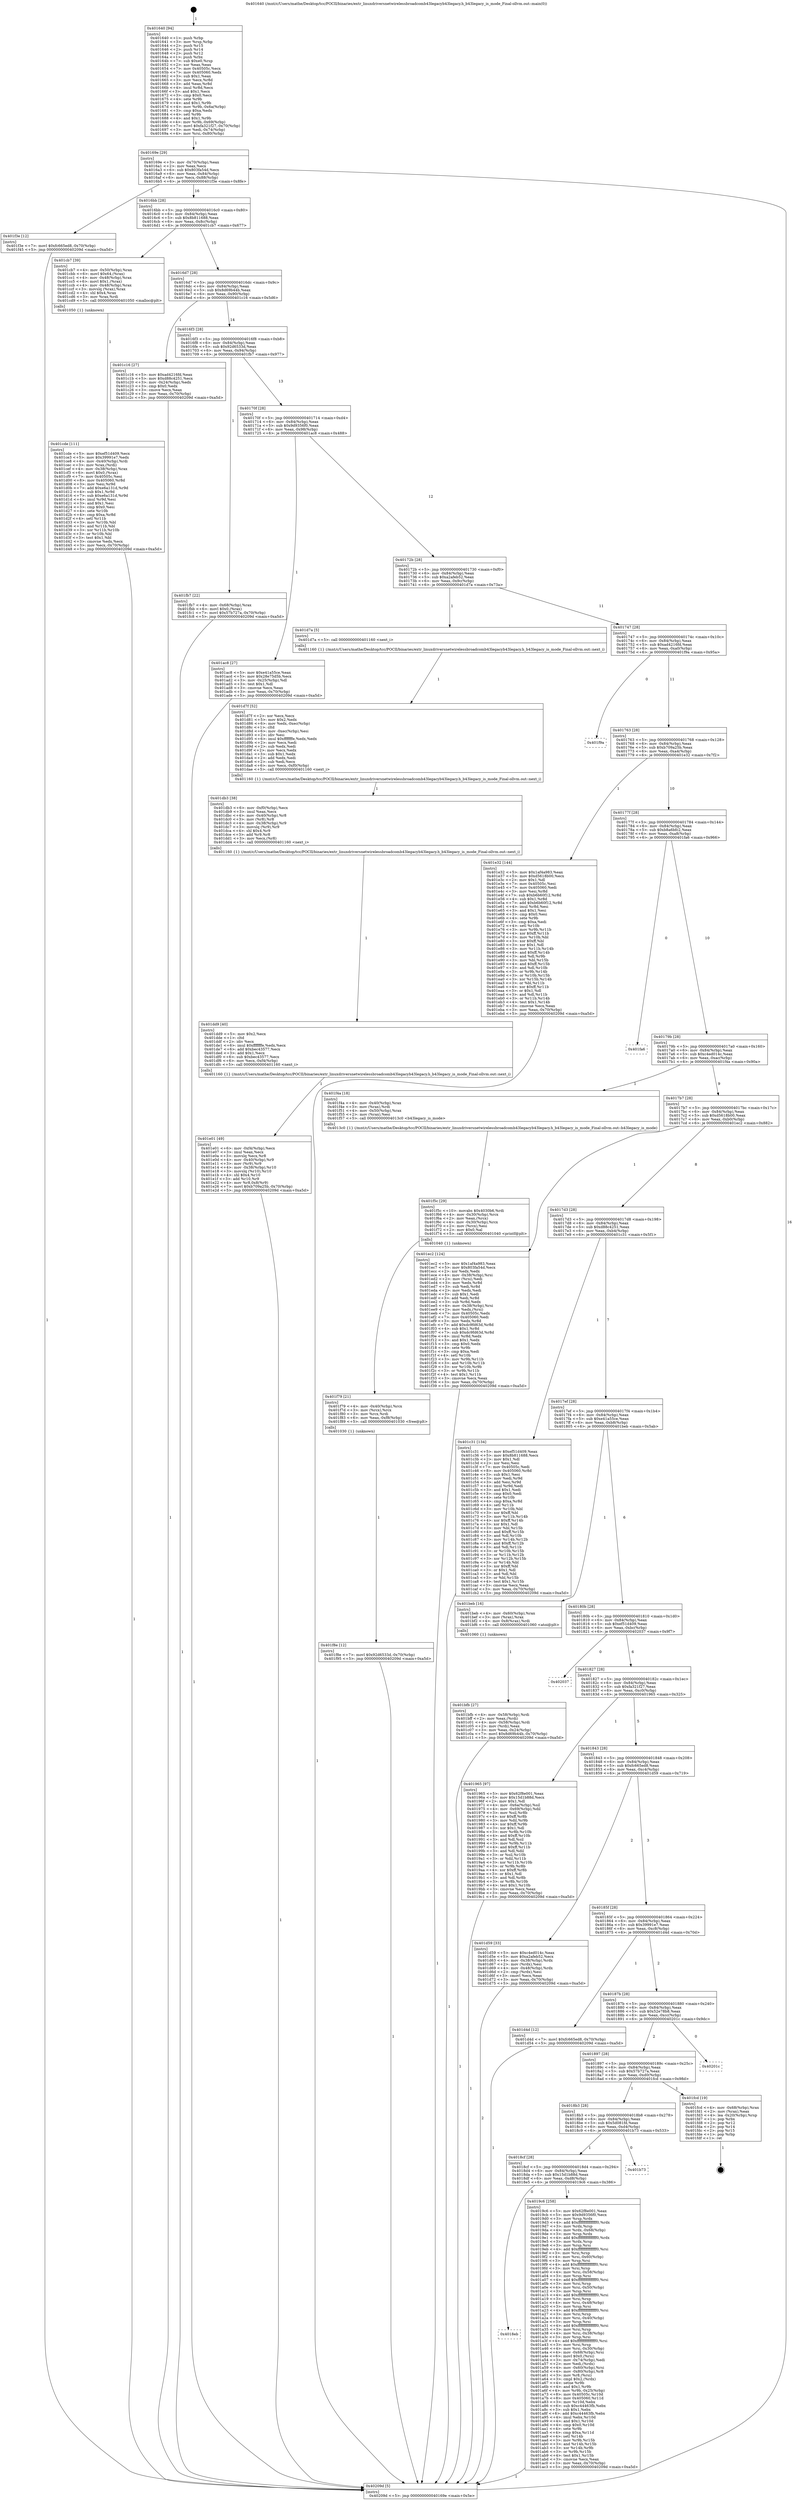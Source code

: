 digraph "0x401640" {
  label = "0x401640 (/mnt/c/Users/mathe/Desktop/tcc/POCII/binaries/extr_linuxdriversnetwirelessbroadcomb43legacyb43legacy.h_b43legacy_is_mode_Final-ollvm.out::main(0))"
  labelloc = "t"
  node[shape=record]

  Entry [label="",width=0.3,height=0.3,shape=circle,fillcolor=black,style=filled]
  "0x40169e" [label="{
     0x40169e [29]\l
     | [instrs]\l
     &nbsp;&nbsp;0x40169e \<+3\>: mov -0x70(%rbp),%eax\l
     &nbsp;&nbsp;0x4016a1 \<+2\>: mov %eax,%ecx\l
     &nbsp;&nbsp;0x4016a3 \<+6\>: sub $0x803fa54d,%ecx\l
     &nbsp;&nbsp;0x4016a9 \<+6\>: mov %eax,-0x84(%rbp)\l
     &nbsp;&nbsp;0x4016af \<+6\>: mov %ecx,-0x88(%rbp)\l
     &nbsp;&nbsp;0x4016b5 \<+6\>: je 0000000000401f3e \<main+0x8fe\>\l
  }"]
  "0x401f3e" [label="{
     0x401f3e [12]\l
     | [instrs]\l
     &nbsp;&nbsp;0x401f3e \<+7\>: movl $0xfc665ed8,-0x70(%rbp)\l
     &nbsp;&nbsp;0x401f45 \<+5\>: jmp 000000000040209d \<main+0xa5d\>\l
  }"]
  "0x4016bb" [label="{
     0x4016bb [28]\l
     | [instrs]\l
     &nbsp;&nbsp;0x4016bb \<+5\>: jmp 00000000004016c0 \<main+0x80\>\l
     &nbsp;&nbsp;0x4016c0 \<+6\>: mov -0x84(%rbp),%eax\l
     &nbsp;&nbsp;0x4016c6 \<+5\>: sub $0x8b811688,%eax\l
     &nbsp;&nbsp;0x4016cb \<+6\>: mov %eax,-0x8c(%rbp)\l
     &nbsp;&nbsp;0x4016d1 \<+6\>: je 0000000000401cb7 \<main+0x677\>\l
  }"]
  Exit [label="",width=0.3,height=0.3,shape=circle,fillcolor=black,style=filled,peripheries=2]
  "0x401cb7" [label="{
     0x401cb7 [39]\l
     | [instrs]\l
     &nbsp;&nbsp;0x401cb7 \<+4\>: mov -0x50(%rbp),%rax\l
     &nbsp;&nbsp;0x401cbb \<+6\>: movl $0x64,(%rax)\l
     &nbsp;&nbsp;0x401cc1 \<+4\>: mov -0x48(%rbp),%rax\l
     &nbsp;&nbsp;0x401cc5 \<+6\>: movl $0x1,(%rax)\l
     &nbsp;&nbsp;0x401ccb \<+4\>: mov -0x48(%rbp),%rax\l
     &nbsp;&nbsp;0x401ccf \<+3\>: movslq (%rax),%rax\l
     &nbsp;&nbsp;0x401cd2 \<+4\>: shl $0x4,%rax\l
     &nbsp;&nbsp;0x401cd6 \<+3\>: mov %rax,%rdi\l
     &nbsp;&nbsp;0x401cd9 \<+5\>: call 0000000000401050 \<malloc@plt\>\l
     | [calls]\l
     &nbsp;&nbsp;0x401050 \{1\} (unknown)\l
  }"]
  "0x4016d7" [label="{
     0x4016d7 [28]\l
     | [instrs]\l
     &nbsp;&nbsp;0x4016d7 \<+5\>: jmp 00000000004016dc \<main+0x9c\>\l
     &nbsp;&nbsp;0x4016dc \<+6\>: mov -0x84(%rbp),%eax\l
     &nbsp;&nbsp;0x4016e2 \<+5\>: sub $0x8d69b44b,%eax\l
     &nbsp;&nbsp;0x4016e7 \<+6\>: mov %eax,-0x90(%rbp)\l
     &nbsp;&nbsp;0x4016ed \<+6\>: je 0000000000401c16 \<main+0x5d6\>\l
  }"]
  "0x401f8e" [label="{
     0x401f8e [12]\l
     | [instrs]\l
     &nbsp;&nbsp;0x401f8e \<+7\>: movl $0x92d6533d,-0x70(%rbp)\l
     &nbsp;&nbsp;0x401f95 \<+5\>: jmp 000000000040209d \<main+0xa5d\>\l
  }"]
  "0x401c16" [label="{
     0x401c16 [27]\l
     | [instrs]\l
     &nbsp;&nbsp;0x401c16 \<+5\>: mov $0xad4216fd,%eax\l
     &nbsp;&nbsp;0x401c1b \<+5\>: mov $0xd88c4251,%ecx\l
     &nbsp;&nbsp;0x401c20 \<+3\>: mov -0x24(%rbp),%edx\l
     &nbsp;&nbsp;0x401c23 \<+3\>: cmp $0x0,%edx\l
     &nbsp;&nbsp;0x401c26 \<+3\>: cmove %ecx,%eax\l
     &nbsp;&nbsp;0x401c29 \<+3\>: mov %eax,-0x70(%rbp)\l
     &nbsp;&nbsp;0x401c2c \<+5\>: jmp 000000000040209d \<main+0xa5d\>\l
  }"]
  "0x4016f3" [label="{
     0x4016f3 [28]\l
     | [instrs]\l
     &nbsp;&nbsp;0x4016f3 \<+5\>: jmp 00000000004016f8 \<main+0xb8\>\l
     &nbsp;&nbsp;0x4016f8 \<+6\>: mov -0x84(%rbp),%eax\l
     &nbsp;&nbsp;0x4016fe \<+5\>: sub $0x92d6533d,%eax\l
     &nbsp;&nbsp;0x401703 \<+6\>: mov %eax,-0x94(%rbp)\l
     &nbsp;&nbsp;0x401709 \<+6\>: je 0000000000401fb7 \<main+0x977\>\l
  }"]
  "0x401f79" [label="{
     0x401f79 [21]\l
     | [instrs]\l
     &nbsp;&nbsp;0x401f79 \<+4\>: mov -0x40(%rbp),%rcx\l
     &nbsp;&nbsp;0x401f7d \<+3\>: mov (%rcx),%rcx\l
     &nbsp;&nbsp;0x401f80 \<+3\>: mov %rcx,%rdi\l
     &nbsp;&nbsp;0x401f83 \<+6\>: mov %eax,-0xf8(%rbp)\l
     &nbsp;&nbsp;0x401f89 \<+5\>: call 0000000000401030 \<free@plt\>\l
     | [calls]\l
     &nbsp;&nbsp;0x401030 \{1\} (unknown)\l
  }"]
  "0x401fb7" [label="{
     0x401fb7 [22]\l
     | [instrs]\l
     &nbsp;&nbsp;0x401fb7 \<+4\>: mov -0x68(%rbp),%rax\l
     &nbsp;&nbsp;0x401fbb \<+6\>: movl $0x0,(%rax)\l
     &nbsp;&nbsp;0x401fc1 \<+7\>: movl $0x57b727a,-0x70(%rbp)\l
     &nbsp;&nbsp;0x401fc8 \<+5\>: jmp 000000000040209d \<main+0xa5d\>\l
  }"]
  "0x40170f" [label="{
     0x40170f [28]\l
     | [instrs]\l
     &nbsp;&nbsp;0x40170f \<+5\>: jmp 0000000000401714 \<main+0xd4\>\l
     &nbsp;&nbsp;0x401714 \<+6\>: mov -0x84(%rbp),%eax\l
     &nbsp;&nbsp;0x40171a \<+5\>: sub $0x9d9356f0,%eax\l
     &nbsp;&nbsp;0x40171f \<+6\>: mov %eax,-0x98(%rbp)\l
     &nbsp;&nbsp;0x401725 \<+6\>: je 0000000000401ac8 \<main+0x488\>\l
  }"]
  "0x401f5c" [label="{
     0x401f5c [29]\l
     | [instrs]\l
     &nbsp;&nbsp;0x401f5c \<+10\>: movabs $0x4030b6,%rdi\l
     &nbsp;&nbsp;0x401f66 \<+4\>: mov -0x30(%rbp),%rcx\l
     &nbsp;&nbsp;0x401f6a \<+2\>: mov %eax,(%rcx)\l
     &nbsp;&nbsp;0x401f6c \<+4\>: mov -0x30(%rbp),%rcx\l
     &nbsp;&nbsp;0x401f70 \<+2\>: mov (%rcx),%esi\l
     &nbsp;&nbsp;0x401f72 \<+2\>: mov $0x0,%al\l
     &nbsp;&nbsp;0x401f74 \<+5\>: call 0000000000401040 \<printf@plt\>\l
     | [calls]\l
     &nbsp;&nbsp;0x401040 \{1\} (unknown)\l
  }"]
  "0x401ac8" [label="{
     0x401ac8 [27]\l
     | [instrs]\l
     &nbsp;&nbsp;0x401ac8 \<+5\>: mov $0xe41a55ce,%eax\l
     &nbsp;&nbsp;0x401acd \<+5\>: mov $0x28e75d5b,%ecx\l
     &nbsp;&nbsp;0x401ad2 \<+3\>: mov -0x25(%rbp),%dl\l
     &nbsp;&nbsp;0x401ad5 \<+3\>: test $0x1,%dl\l
     &nbsp;&nbsp;0x401ad8 \<+3\>: cmovne %ecx,%eax\l
     &nbsp;&nbsp;0x401adb \<+3\>: mov %eax,-0x70(%rbp)\l
     &nbsp;&nbsp;0x401ade \<+5\>: jmp 000000000040209d \<main+0xa5d\>\l
  }"]
  "0x40172b" [label="{
     0x40172b [28]\l
     | [instrs]\l
     &nbsp;&nbsp;0x40172b \<+5\>: jmp 0000000000401730 \<main+0xf0\>\l
     &nbsp;&nbsp;0x401730 \<+6\>: mov -0x84(%rbp),%eax\l
     &nbsp;&nbsp;0x401736 \<+5\>: sub $0xa2afeb52,%eax\l
     &nbsp;&nbsp;0x40173b \<+6\>: mov %eax,-0x9c(%rbp)\l
     &nbsp;&nbsp;0x401741 \<+6\>: je 0000000000401d7a \<main+0x73a\>\l
  }"]
  "0x401e01" [label="{
     0x401e01 [49]\l
     | [instrs]\l
     &nbsp;&nbsp;0x401e01 \<+6\>: mov -0xf4(%rbp),%ecx\l
     &nbsp;&nbsp;0x401e07 \<+3\>: imul %eax,%ecx\l
     &nbsp;&nbsp;0x401e0a \<+3\>: movslq %ecx,%r8\l
     &nbsp;&nbsp;0x401e0d \<+4\>: mov -0x40(%rbp),%r9\l
     &nbsp;&nbsp;0x401e11 \<+3\>: mov (%r9),%r9\l
     &nbsp;&nbsp;0x401e14 \<+4\>: mov -0x38(%rbp),%r10\l
     &nbsp;&nbsp;0x401e18 \<+3\>: movslq (%r10),%r10\l
     &nbsp;&nbsp;0x401e1b \<+4\>: shl $0x4,%r10\l
     &nbsp;&nbsp;0x401e1f \<+3\>: add %r10,%r9\l
     &nbsp;&nbsp;0x401e22 \<+4\>: mov %r8,0x8(%r9)\l
     &nbsp;&nbsp;0x401e26 \<+7\>: movl $0xb709a25b,-0x70(%rbp)\l
     &nbsp;&nbsp;0x401e2d \<+5\>: jmp 000000000040209d \<main+0xa5d\>\l
  }"]
  "0x401d7a" [label="{
     0x401d7a [5]\l
     | [instrs]\l
     &nbsp;&nbsp;0x401d7a \<+5\>: call 0000000000401160 \<next_i\>\l
     | [calls]\l
     &nbsp;&nbsp;0x401160 \{1\} (/mnt/c/Users/mathe/Desktop/tcc/POCII/binaries/extr_linuxdriversnetwirelessbroadcomb43legacyb43legacy.h_b43legacy_is_mode_Final-ollvm.out::next_i)\l
  }"]
  "0x401747" [label="{
     0x401747 [28]\l
     | [instrs]\l
     &nbsp;&nbsp;0x401747 \<+5\>: jmp 000000000040174c \<main+0x10c\>\l
     &nbsp;&nbsp;0x40174c \<+6\>: mov -0x84(%rbp),%eax\l
     &nbsp;&nbsp;0x401752 \<+5\>: sub $0xad4216fd,%eax\l
     &nbsp;&nbsp;0x401757 \<+6\>: mov %eax,-0xa0(%rbp)\l
     &nbsp;&nbsp;0x40175d \<+6\>: je 0000000000401f9a \<main+0x95a\>\l
  }"]
  "0x401dd9" [label="{
     0x401dd9 [40]\l
     | [instrs]\l
     &nbsp;&nbsp;0x401dd9 \<+5\>: mov $0x2,%ecx\l
     &nbsp;&nbsp;0x401dde \<+1\>: cltd\l
     &nbsp;&nbsp;0x401ddf \<+2\>: idiv %ecx\l
     &nbsp;&nbsp;0x401de1 \<+6\>: imul $0xfffffffe,%edx,%ecx\l
     &nbsp;&nbsp;0x401de7 \<+6\>: add $0xbec43577,%ecx\l
     &nbsp;&nbsp;0x401ded \<+3\>: add $0x1,%ecx\l
     &nbsp;&nbsp;0x401df0 \<+6\>: sub $0xbec43577,%ecx\l
     &nbsp;&nbsp;0x401df6 \<+6\>: mov %ecx,-0xf4(%rbp)\l
     &nbsp;&nbsp;0x401dfc \<+5\>: call 0000000000401160 \<next_i\>\l
     | [calls]\l
     &nbsp;&nbsp;0x401160 \{1\} (/mnt/c/Users/mathe/Desktop/tcc/POCII/binaries/extr_linuxdriversnetwirelessbroadcomb43legacyb43legacy.h_b43legacy_is_mode_Final-ollvm.out::next_i)\l
  }"]
  "0x401f9a" [label="{
     0x401f9a\l
  }", style=dashed]
  "0x401763" [label="{
     0x401763 [28]\l
     | [instrs]\l
     &nbsp;&nbsp;0x401763 \<+5\>: jmp 0000000000401768 \<main+0x128\>\l
     &nbsp;&nbsp;0x401768 \<+6\>: mov -0x84(%rbp),%eax\l
     &nbsp;&nbsp;0x40176e \<+5\>: sub $0xb709a25b,%eax\l
     &nbsp;&nbsp;0x401773 \<+6\>: mov %eax,-0xa4(%rbp)\l
     &nbsp;&nbsp;0x401779 \<+6\>: je 0000000000401e32 \<main+0x7f2\>\l
  }"]
  "0x401db3" [label="{
     0x401db3 [38]\l
     | [instrs]\l
     &nbsp;&nbsp;0x401db3 \<+6\>: mov -0xf0(%rbp),%ecx\l
     &nbsp;&nbsp;0x401db9 \<+3\>: imul %eax,%ecx\l
     &nbsp;&nbsp;0x401dbc \<+4\>: mov -0x40(%rbp),%r8\l
     &nbsp;&nbsp;0x401dc0 \<+3\>: mov (%r8),%r8\l
     &nbsp;&nbsp;0x401dc3 \<+4\>: mov -0x38(%rbp),%r9\l
     &nbsp;&nbsp;0x401dc7 \<+3\>: movslq (%r9),%r9\l
     &nbsp;&nbsp;0x401dca \<+4\>: shl $0x4,%r9\l
     &nbsp;&nbsp;0x401dce \<+3\>: add %r9,%r8\l
     &nbsp;&nbsp;0x401dd1 \<+3\>: mov %ecx,(%r8)\l
     &nbsp;&nbsp;0x401dd4 \<+5\>: call 0000000000401160 \<next_i\>\l
     | [calls]\l
     &nbsp;&nbsp;0x401160 \{1\} (/mnt/c/Users/mathe/Desktop/tcc/POCII/binaries/extr_linuxdriversnetwirelessbroadcomb43legacyb43legacy.h_b43legacy_is_mode_Final-ollvm.out::next_i)\l
  }"]
  "0x401e32" [label="{
     0x401e32 [144]\l
     | [instrs]\l
     &nbsp;&nbsp;0x401e32 \<+5\>: mov $0x1af4a983,%eax\l
     &nbsp;&nbsp;0x401e37 \<+5\>: mov $0xd5618b00,%ecx\l
     &nbsp;&nbsp;0x401e3c \<+2\>: mov $0x1,%dl\l
     &nbsp;&nbsp;0x401e3e \<+7\>: mov 0x40505c,%esi\l
     &nbsp;&nbsp;0x401e45 \<+7\>: mov 0x405060,%edi\l
     &nbsp;&nbsp;0x401e4c \<+3\>: mov %esi,%r8d\l
     &nbsp;&nbsp;0x401e4f \<+7\>: sub $0xb6b60f12,%r8d\l
     &nbsp;&nbsp;0x401e56 \<+4\>: sub $0x1,%r8d\l
     &nbsp;&nbsp;0x401e5a \<+7\>: add $0xb6b60f12,%r8d\l
     &nbsp;&nbsp;0x401e61 \<+4\>: imul %r8d,%esi\l
     &nbsp;&nbsp;0x401e65 \<+3\>: and $0x1,%esi\l
     &nbsp;&nbsp;0x401e68 \<+3\>: cmp $0x0,%esi\l
     &nbsp;&nbsp;0x401e6b \<+4\>: sete %r9b\l
     &nbsp;&nbsp;0x401e6f \<+3\>: cmp $0xa,%edi\l
     &nbsp;&nbsp;0x401e72 \<+4\>: setl %r10b\l
     &nbsp;&nbsp;0x401e76 \<+3\>: mov %r9b,%r11b\l
     &nbsp;&nbsp;0x401e79 \<+4\>: xor $0xff,%r11b\l
     &nbsp;&nbsp;0x401e7d \<+3\>: mov %r10b,%bl\l
     &nbsp;&nbsp;0x401e80 \<+3\>: xor $0xff,%bl\l
     &nbsp;&nbsp;0x401e83 \<+3\>: xor $0x1,%dl\l
     &nbsp;&nbsp;0x401e86 \<+3\>: mov %r11b,%r14b\l
     &nbsp;&nbsp;0x401e89 \<+4\>: and $0xff,%r14b\l
     &nbsp;&nbsp;0x401e8d \<+3\>: and %dl,%r9b\l
     &nbsp;&nbsp;0x401e90 \<+3\>: mov %bl,%r15b\l
     &nbsp;&nbsp;0x401e93 \<+4\>: and $0xff,%r15b\l
     &nbsp;&nbsp;0x401e97 \<+3\>: and %dl,%r10b\l
     &nbsp;&nbsp;0x401e9a \<+3\>: or %r9b,%r14b\l
     &nbsp;&nbsp;0x401e9d \<+3\>: or %r10b,%r15b\l
     &nbsp;&nbsp;0x401ea0 \<+3\>: xor %r15b,%r14b\l
     &nbsp;&nbsp;0x401ea3 \<+3\>: or %bl,%r11b\l
     &nbsp;&nbsp;0x401ea6 \<+4\>: xor $0xff,%r11b\l
     &nbsp;&nbsp;0x401eaa \<+3\>: or $0x1,%dl\l
     &nbsp;&nbsp;0x401ead \<+3\>: and %dl,%r11b\l
     &nbsp;&nbsp;0x401eb0 \<+3\>: or %r11b,%r14b\l
     &nbsp;&nbsp;0x401eb3 \<+4\>: test $0x1,%r14b\l
     &nbsp;&nbsp;0x401eb7 \<+3\>: cmovne %ecx,%eax\l
     &nbsp;&nbsp;0x401eba \<+3\>: mov %eax,-0x70(%rbp)\l
     &nbsp;&nbsp;0x401ebd \<+5\>: jmp 000000000040209d \<main+0xa5d\>\l
  }"]
  "0x40177f" [label="{
     0x40177f [28]\l
     | [instrs]\l
     &nbsp;&nbsp;0x40177f \<+5\>: jmp 0000000000401784 \<main+0x144\>\l
     &nbsp;&nbsp;0x401784 \<+6\>: mov -0x84(%rbp),%eax\l
     &nbsp;&nbsp;0x40178a \<+5\>: sub $0xb8a6bfc2,%eax\l
     &nbsp;&nbsp;0x40178f \<+6\>: mov %eax,-0xa8(%rbp)\l
     &nbsp;&nbsp;0x401795 \<+6\>: je 0000000000401fa6 \<main+0x966\>\l
  }"]
  "0x401d7f" [label="{
     0x401d7f [52]\l
     | [instrs]\l
     &nbsp;&nbsp;0x401d7f \<+2\>: xor %ecx,%ecx\l
     &nbsp;&nbsp;0x401d81 \<+5\>: mov $0x2,%edx\l
     &nbsp;&nbsp;0x401d86 \<+6\>: mov %edx,-0xec(%rbp)\l
     &nbsp;&nbsp;0x401d8c \<+1\>: cltd\l
     &nbsp;&nbsp;0x401d8d \<+6\>: mov -0xec(%rbp),%esi\l
     &nbsp;&nbsp;0x401d93 \<+2\>: idiv %esi\l
     &nbsp;&nbsp;0x401d95 \<+6\>: imul $0xfffffffe,%edx,%edx\l
     &nbsp;&nbsp;0x401d9b \<+2\>: mov %ecx,%edi\l
     &nbsp;&nbsp;0x401d9d \<+2\>: sub %edx,%edi\l
     &nbsp;&nbsp;0x401d9f \<+2\>: mov %ecx,%edx\l
     &nbsp;&nbsp;0x401da1 \<+3\>: sub $0x1,%edx\l
     &nbsp;&nbsp;0x401da4 \<+2\>: add %edx,%edi\l
     &nbsp;&nbsp;0x401da6 \<+2\>: sub %edi,%ecx\l
     &nbsp;&nbsp;0x401da8 \<+6\>: mov %ecx,-0xf0(%rbp)\l
     &nbsp;&nbsp;0x401dae \<+5\>: call 0000000000401160 \<next_i\>\l
     | [calls]\l
     &nbsp;&nbsp;0x401160 \{1\} (/mnt/c/Users/mathe/Desktop/tcc/POCII/binaries/extr_linuxdriversnetwirelessbroadcomb43legacyb43legacy.h_b43legacy_is_mode_Final-ollvm.out::next_i)\l
  }"]
  "0x401fa6" [label="{
     0x401fa6\l
  }", style=dashed]
  "0x40179b" [label="{
     0x40179b [28]\l
     | [instrs]\l
     &nbsp;&nbsp;0x40179b \<+5\>: jmp 00000000004017a0 \<main+0x160\>\l
     &nbsp;&nbsp;0x4017a0 \<+6\>: mov -0x84(%rbp),%eax\l
     &nbsp;&nbsp;0x4017a6 \<+5\>: sub $0xc4ed014c,%eax\l
     &nbsp;&nbsp;0x4017ab \<+6\>: mov %eax,-0xac(%rbp)\l
     &nbsp;&nbsp;0x4017b1 \<+6\>: je 0000000000401f4a \<main+0x90a\>\l
  }"]
  "0x401cde" [label="{
     0x401cde [111]\l
     | [instrs]\l
     &nbsp;&nbsp;0x401cde \<+5\>: mov $0xef51d409,%ecx\l
     &nbsp;&nbsp;0x401ce3 \<+5\>: mov $0x39991e7,%edx\l
     &nbsp;&nbsp;0x401ce8 \<+4\>: mov -0x40(%rbp),%rdi\l
     &nbsp;&nbsp;0x401cec \<+3\>: mov %rax,(%rdi)\l
     &nbsp;&nbsp;0x401cef \<+4\>: mov -0x38(%rbp),%rax\l
     &nbsp;&nbsp;0x401cf3 \<+6\>: movl $0x0,(%rax)\l
     &nbsp;&nbsp;0x401cf9 \<+7\>: mov 0x40505c,%esi\l
     &nbsp;&nbsp;0x401d00 \<+8\>: mov 0x405060,%r8d\l
     &nbsp;&nbsp;0x401d08 \<+3\>: mov %esi,%r9d\l
     &nbsp;&nbsp;0x401d0b \<+7\>: add $0xe6a131d,%r9d\l
     &nbsp;&nbsp;0x401d12 \<+4\>: sub $0x1,%r9d\l
     &nbsp;&nbsp;0x401d16 \<+7\>: sub $0xe6a131d,%r9d\l
     &nbsp;&nbsp;0x401d1d \<+4\>: imul %r9d,%esi\l
     &nbsp;&nbsp;0x401d21 \<+3\>: and $0x1,%esi\l
     &nbsp;&nbsp;0x401d24 \<+3\>: cmp $0x0,%esi\l
     &nbsp;&nbsp;0x401d27 \<+4\>: sete %r10b\l
     &nbsp;&nbsp;0x401d2b \<+4\>: cmp $0xa,%r8d\l
     &nbsp;&nbsp;0x401d2f \<+4\>: setl %r11b\l
     &nbsp;&nbsp;0x401d33 \<+3\>: mov %r10b,%bl\l
     &nbsp;&nbsp;0x401d36 \<+3\>: and %r11b,%bl\l
     &nbsp;&nbsp;0x401d39 \<+3\>: xor %r11b,%r10b\l
     &nbsp;&nbsp;0x401d3c \<+3\>: or %r10b,%bl\l
     &nbsp;&nbsp;0x401d3f \<+3\>: test $0x1,%bl\l
     &nbsp;&nbsp;0x401d42 \<+3\>: cmovne %edx,%ecx\l
     &nbsp;&nbsp;0x401d45 \<+3\>: mov %ecx,-0x70(%rbp)\l
     &nbsp;&nbsp;0x401d48 \<+5\>: jmp 000000000040209d \<main+0xa5d\>\l
  }"]
  "0x401f4a" [label="{
     0x401f4a [18]\l
     | [instrs]\l
     &nbsp;&nbsp;0x401f4a \<+4\>: mov -0x40(%rbp),%rax\l
     &nbsp;&nbsp;0x401f4e \<+3\>: mov (%rax),%rdi\l
     &nbsp;&nbsp;0x401f51 \<+4\>: mov -0x50(%rbp),%rax\l
     &nbsp;&nbsp;0x401f55 \<+2\>: mov (%rax),%esi\l
     &nbsp;&nbsp;0x401f57 \<+5\>: call 00000000004013c0 \<b43legacy_is_mode\>\l
     | [calls]\l
     &nbsp;&nbsp;0x4013c0 \{1\} (/mnt/c/Users/mathe/Desktop/tcc/POCII/binaries/extr_linuxdriversnetwirelessbroadcomb43legacyb43legacy.h_b43legacy_is_mode_Final-ollvm.out::b43legacy_is_mode)\l
  }"]
  "0x4017b7" [label="{
     0x4017b7 [28]\l
     | [instrs]\l
     &nbsp;&nbsp;0x4017b7 \<+5\>: jmp 00000000004017bc \<main+0x17c\>\l
     &nbsp;&nbsp;0x4017bc \<+6\>: mov -0x84(%rbp),%eax\l
     &nbsp;&nbsp;0x4017c2 \<+5\>: sub $0xd5618b00,%eax\l
     &nbsp;&nbsp;0x4017c7 \<+6\>: mov %eax,-0xb0(%rbp)\l
     &nbsp;&nbsp;0x4017cd \<+6\>: je 0000000000401ec2 \<main+0x882\>\l
  }"]
  "0x401bfb" [label="{
     0x401bfb [27]\l
     | [instrs]\l
     &nbsp;&nbsp;0x401bfb \<+4\>: mov -0x58(%rbp),%rdi\l
     &nbsp;&nbsp;0x401bff \<+2\>: mov %eax,(%rdi)\l
     &nbsp;&nbsp;0x401c01 \<+4\>: mov -0x58(%rbp),%rdi\l
     &nbsp;&nbsp;0x401c05 \<+2\>: mov (%rdi),%eax\l
     &nbsp;&nbsp;0x401c07 \<+3\>: mov %eax,-0x24(%rbp)\l
     &nbsp;&nbsp;0x401c0a \<+7\>: movl $0x8d69b44b,-0x70(%rbp)\l
     &nbsp;&nbsp;0x401c11 \<+5\>: jmp 000000000040209d \<main+0xa5d\>\l
  }"]
  "0x401ec2" [label="{
     0x401ec2 [124]\l
     | [instrs]\l
     &nbsp;&nbsp;0x401ec2 \<+5\>: mov $0x1af4a983,%eax\l
     &nbsp;&nbsp;0x401ec7 \<+5\>: mov $0x803fa54d,%ecx\l
     &nbsp;&nbsp;0x401ecc \<+2\>: xor %edx,%edx\l
     &nbsp;&nbsp;0x401ece \<+4\>: mov -0x38(%rbp),%rsi\l
     &nbsp;&nbsp;0x401ed2 \<+2\>: mov (%rsi),%edi\l
     &nbsp;&nbsp;0x401ed4 \<+3\>: mov %edx,%r8d\l
     &nbsp;&nbsp;0x401ed7 \<+3\>: sub %edi,%r8d\l
     &nbsp;&nbsp;0x401eda \<+2\>: mov %edx,%edi\l
     &nbsp;&nbsp;0x401edc \<+3\>: sub $0x1,%edi\l
     &nbsp;&nbsp;0x401edf \<+3\>: add %edi,%r8d\l
     &nbsp;&nbsp;0x401ee2 \<+3\>: sub %r8d,%edx\l
     &nbsp;&nbsp;0x401ee5 \<+4\>: mov -0x38(%rbp),%rsi\l
     &nbsp;&nbsp;0x401ee9 \<+2\>: mov %edx,(%rsi)\l
     &nbsp;&nbsp;0x401eeb \<+7\>: mov 0x40505c,%edx\l
     &nbsp;&nbsp;0x401ef2 \<+7\>: mov 0x405060,%edi\l
     &nbsp;&nbsp;0x401ef9 \<+3\>: mov %edx,%r8d\l
     &nbsp;&nbsp;0x401efc \<+7\>: add $0xdc9fd63d,%r8d\l
     &nbsp;&nbsp;0x401f03 \<+4\>: sub $0x1,%r8d\l
     &nbsp;&nbsp;0x401f07 \<+7\>: sub $0xdc9fd63d,%r8d\l
     &nbsp;&nbsp;0x401f0e \<+4\>: imul %r8d,%edx\l
     &nbsp;&nbsp;0x401f12 \<+3\>: and $0x1,%edx\l
     &nbsp;&nbsp;0x401f15 \<+3\>: cmp $0x0,%edx\l
     &nbsp;&nbsp;0x401f18 \<+4\>: sete %r9b\l
     &nbsp;&nbsp;0x401f1c \<+3\>: cmp $0xa,%edi\l
     &nbsp;&nbsp;0x401f1f \<+4\>: setl %r10b\l
     &nbsp;&nbsp;0x401f23 \<+3\>: mov %r9b,%r11b\l
     &nbsp;&nbsp;0x401f26 \<+3\>: and %r10b,%r11b\l
     &nbsp;&nbsp;0x401f29 \<+3\>: xor %r10b,%r9b\l
     &nbsp;&nbsp;0x401f2c \<+3\>: or %r9b,%r11b\l
     &nbsp;&nbsp;0x401f2f \<+4\>: test $0x1,%r11b\l
     &nbsp;&nbsp;0x401f33 \<+3\>: cmovne %ecx,%eax\l
     &nbsp;&nbsp;0x401f36 \<+3\>: mov %eax,-0x70(%rbp)\l
     &nbsp;&nbsp;0x401f39 \<+5\>: jmp 000000000040209d \<main+0xa5d\>\l
  }"]
  "0x4017d3" [label="{
     0x4017d3 [28]\l
     | [instrs]\l
     &nbsp;&nbsp;0x4017d3 \<+5\>: jmp 00000000004017d8 \<main+0x198\>\l
     &nbsp;&nbsp;0x4017d8 \<+6\>: mov -0x84(%rbp),%eax\l
     &nbsp;&nbsp;0x4017de \<+5\>: sub $0xd88c4251,%eax\l
     &nbsp;&nbsp;0x4017e3 \<+6\>: mov %eax,-0xb4(%rbp)\l
     &nbsp;&nbsp;0x4017e9 \<+6\>: je 0000000000401c31 \<main+0x5f1\>\l
  }"]
  "0x4018eb" [label="{
     0x4018eb\l
  }", style=dashed]
  "0x401c31" [label="{
     0x401c31 [134]\l
     | [instrs]\l
     &nbsp;&nbsp;0x401c31 \<+5\>: mov $0xef51d409,%eax\l
     &nbsp;&nbsp;0x401c36 \<+5\>: mov $0x8b811688,%ecx\l
     &nbsp;&nbsp;0x401c3b \<+2\>: mov $0x1,%dl\l
     &nbsp;&nbsp;0x401c3d \<+2\>: xor %esi,%esi\l
     &nbsp;&nbsp;0x401c3f \<+7\>: mov 0x40505c,%edi\l
     &nbsp;&nbsp;0x401c46 \<+8\>: mov 0x405060,%r8d\l
     &nbsp;&nbsp;0x401c4e \<+3\>: sub $0x1,%esi\l
     &nbsp;&nbsp;0x401c51 \<+3\>: mov %edi,%r9d\l
     &nbsp;&nbsp;0x401c54 \<+3\>: add %esi,%r9d\l
     &nbsp;&nbsp;0x401c57 \<+4\>: imul %r9d,%edi\l
     &nbsp;&nbsp;0x401c5b \<+3\>: and $0x1,%edi\l
     &nbsp;&nbsp;0x401c5e \<+3\>: cmp $0x0,%edi\l
     &nbsp;&nbsp;0x401c61 \<+4\>: sete %r10b\l
     &nbsp;&nbsp;0x401c65 \<+4\>: cmp $0xa,%r8d\l
     &nbsp;&nbsp;0x401c69 \<+4\>: setl %r11b\l
     &nbsp;&nbsp;0x401c6d \<+3\>: mov %r10b,%bl\l
     &nbsp;&nbsp;0x401c70 \<+3\>: xor $0xff,%bl\l
     &nbsp;&nbsp;0x401c73 \<+3\>: mov %r11b,%r14b\l
     &nbsp;&nbsp;0x401c76 \<+4\>: xor $0xff,%r14b\l
     &nbsp;&nbsp;0x401c7a \<+3\>: xor $0x1,%dl\l
     &nbsp;&nbsp;0x401c7d \<+3\>: mov %bl,%r15b\l
     &nbsp;&nbsp;0x401c80 \<+4\>: and $0xff,%r15b\l
     &nbsp;&nbsp;0x401c84 \<+3\>: and %dl,%r10b\l
     &nbsp;&nbsp;0x401c87 \<+3\>: mov %r14b,%r12b\l
     &nbsp;&nbsp;0x401c8a \<+4\>: and $0xff,%r12b\l
     &nbsp;&nbsp;0x401c8e \<+3\>: and %dl,%r11b\l
     &nbsp;&nbsp;0x401c91 \<+3\>: or %r10b,%r15b\l
     &nbsp;&nbsp;0x401c94 \<+3\>: or %r11b,%r12b\l
     &nbsp;&nbsp;0x401c97 \<+3\>: xor %r12b,%r15b\l
     &nbsp;&nbsp;0x401c9a \<+3\>: or %r14b,%bl\l
     &nbsp;&nbsp;0x401c9d \<+3\>: xor $0xff,%bl\l
     &nbsp;&nbsp;0x401ca0 \<+3\>: or $0x1,%dl\l
     &nbsp;&nbsp;0x401ca3 \<+2\>: and %dl,%bl\l
     &nbsp;&nbsp;0x401ca5 \<+3\>: or %bl,%r15b\l
     &nbsp;&nbsp;0x401ca8 \<+4\>: test $0x1,%r15b\l
     &nbsp;&nbsp;0x401cac \<+3\>: cmovne %ecx,%eax\l
     &nbsp;&nbsp;0x401caf \<+3\>: mov %eax,-0x70(%rbp)\l
     &nbsp;&nbsp;0x401cb2 \<+5\>: jmp 000000000040209d \<main+0xa5d\>\l
  }"]
  "0x4017ef" [label="{
     0x4017ef [28]\l
     | [instrs]\l
     &nbsp;&nbsp;0x4017ef \<+5\>: jmp 00000000004017f4 \<main+0x1b4\>\l
     &nbsp;&nbsp;0x4017f4 \<+6\>: mov -0x84(%rbp),%eax\l
     &nbsp;&nbsp;0x4017fa \<+5\>: sub $0xe41a55ce,%eax\l
     &nbsp;&nbsp;0x4017ff \<+6\>: mov %eax,-0xb8(%rbp)\l
     &nbsp;&nbsp;0x401805 \<+6\>: je 0000000000401beb \<main+0x5ab\>\l
  }"]
  "0x4019c6" [label="{
     0x4019c6 [258]\l
     | [instrs]\l
     &nbsp;&nbsp;0x4019c6 \<+5\>: mov $0x62f8e001,%eax\l
     &nbsp;&nbsp;0x4019cb \<+5\>: mov $0x9d9356f0,%ecx\l
     &nbsp;&nbsp;0x4019d0 \<+3\>: mov %rsp,%rdx\l
     &nbsp;&nbsp;0x4019d3 \<+4\>: add $0xfffffffffffffff0,%rdx\l
     &nbsp;&nbsp;0x4019d7 \<+3\>: mov %rdx,%rsp\l
     &nbsp;&nbsp;0x4019da \<+4\>: mov %rdx,-0x68(%rbp)\l
     &nbsp;&nbsp;0x4019de \<+3\>: mov %rsp,%rdx\l
     &nbsp;&nbsp;0x4019e1 \<+4\>: add $0xfffffffffffffff0,%rdx\l
     &nbsp;&nbsp;0x4019e5 \<+3\>: mov %rdx,%rsp\l
     &nbsp;&nbsp;0x4019e8 \<+3\>: mov %rsp,%rsi\l
     &nbsp;&nbsp;0x4019eb \<+4\>: add $0xfffffffffffffff0,%rsi\l
     &nbsp;&nbsp;0x4019ef \<+3\>: mov %rsi,%rsp\l
     &nbsp;&nbsp;0x4019f2 \<+4\>: mov %rsi,-0x60(%rbp)\l
     &nbsp;&nbsp;0x4019f6 \<+3\>: mov %rsp,%rsi\l
     &nbsp;&nbsp;0x4019f9 \<+4\>: add $0xfffffffffffffff0,%rsi\l
     &nbsp;&nbsp;0x4019fd \<+3\>: mov %rsi,%rsp\l
     &nbsp;&nbsp;0x401a00 \<+4\>: mov %rsi,-0x58(%rbp)\l
     &nbsp;&nbsp;0x401a04 \<+3\>: mov %rsp,%rsi\l
     &nbsp;&nbsp;0x401a07 \<+4\>: add $0xfffffffffffffff0,%rsi\l
     &nbsp;&nbsp;0x401a0b \<+3\>: mov %rsi,%rsp\l
     &nbsp;&nbsp;0x401a0e \<+4\>: mov %rsi,-0x50(%rbp)\l
     &nbsp;&nbsp;0x401a12 \<+3\>: mov %rsp,%rsi\l
     &nbsp;&nbsp;0x401a15 \<+4\>: add $0xfffffffffffffff0,%rsi\l
     &nbsp;&nbsp;0x401a19 \<+3\>: mov %rsi,%rsp\l
     &nbsp;&nbsp;0x401a1c \<+4\>: mov %rsi,-0x48(%rbp)\l
     &nbsp;&nbsp;0x401a20 \<+3\>: mov %rsp,%rsi\l
     &nbsp;&nbsp;0x401a23 \<+4\>: add $0xfffffffffffffff0,%rsi\l
     &nbsp;&nbsp;0x401a27 \<+3\>: mov %rsi,%rsp\l
     &nbsp;&nbsp;0x401a2a \<+4\>: mov %rsi,-0x40(%rbp)\l
     &nbsp;&nbsp;0x401a2e \<+3\>: mov %rsp,%rsi\l
     &nbsp;&nbsp;0x401a31 \<+4\>: add $0xfffffffffffffff0,%rsi\l
     &nbsp;&nbsp;0x401a35 \<+3\>: mov %rsi,%rsp\l
     &nbsp;&nbsp;0x401a38 \<+4\>: mov %rsi,-0x38(%rbp)\l
     &nbsp;&nbsp;0x401a3c \<+3\>: mov %rsp,%rsi\l
     &nbsp;&nbsp;0x401a3f \<+4\>: add $0xfffffffffffffff0,%rsi\l
     &nbsp;&nbsp;0x401a43 \<+3\>: mov %rsi,%rsp\l
     &nbsp;&nbsp;0x401a46 \<+4\>: mov %rsi,-0x30(%rbp)\l
     &nbsp;&nbsp;0x401a4a \<+4\>: mov -0x68(%rbp),%rsi\l
     &nbsp;&nbsp;0x401a4e \<+6\>: movl $0x0,(%rsi)\l
     &nbsp;&nbsp;0x401a54 \<+3\>: mov -0x74(%rbp),%edi\l
     &nbsp;&nbsp;0x401a57 \<+2\>: mov %edi,(%rdx)\l
     &nbsp;&nbsp;0x401a59 \<+4\>: mov -0x60(%rbp),%rsi\l
     &nbsp;&nbsp;0x401a5d \<+4\>: mov -0x80(%rbp),%r8\l
     &nbsp;&nbsp;0x401a61 \<+3\>: mov %r8,(%rsi)\l
     &nbsp;&nbsp;0x401a64 \<+3\>: cmpl $0x2,(%rdx)\l
     &nbsp;&nbsp;0x401a67 \<+4\>: setne %r9b\l
     &nbsp;&nbsp;0x401a6b \<+4\>: and $0x1,%r9b\l
     &nbsp;&nbsp;0x401a6f \<+4\>: mov %r9b,-0x25(%rbp)\l
     &nbsp;&nbsp;0x401a73 \<+8\>: mov 0x40505c,%r10d\l
     &nbsp;&nbsp;0x401a7b \<+8\>: mov 0x405060,%r11d\l
     &nbsp;&nbsp;0x401a83 \<+3\>: mov %r10d,%ebx\l
     &nbsp;&nbsp;0x401a86 \<+6\>: sub $0xc44463fb,%ebx\l
     &nbsp;&nbsp;0x401a8c \<+3\>: sub $0x1,%ebx\l
     &nbsp;&nbsp;0x401a8f \<+6\>: add $0xc44463fb,%ebx\l
     &nbsp;&nbsp;0x401a95 \<+4\>: imul %ebx,%r10d\l
     &nbsp;&nbsp;0x401a99 \<+4\>: and $0x1,%r10d\l
     &nbsp;&nbsp;0x401a9d \<+4\>: cmp $0x0,%r10d\l
     &nbsp;&nbsp;0x401aa1 \<+4\>: sete %r9b\l
     &nbsp;&nbsp;0x401aa5 \<+4\>: cmp $0xa,%r11d\l
     &nbsp;&nbsp;0x401aa9 \<+4\>: setl %r14b\l
     &nbsp;&nbsp;0x401aad \<+3\>: mov %r9b,%r15b\l
     &nbsp;&nbsp;0x401ab0 \<+3\>: and %r14b,%r15b\l
     &nbsp;&nbsp;0x401ab3 \<+3\>: xor %r14b,%r9b\l
     &nbsp;&nbsp;0x401ab6 \<+3\>: or %r9b,%r15b\l
     &nbsp;&nbsp;0x401ab9 \<+4\>: test $0x1,%r15b\l
     &nbsp;&nbsp;0x401abd \<+3\>: cmovne %ecx,%eax\l
     &nbsp;&nbsp;0x401ac0 \<+3\>: mov %eax,-0x70(%rbp)\l
     &nbsp;&nbsp;0x401ac3 \<+5\>: jmp 000000000040209d \<main+0xa5d\>\l
  }"]
  "0x401beb" [label="{
     0x401beb [16]\l
     | [instrs]\l
     &nbsp;&nbsp;0x401beb \<+4\>: mov -0x60(%rbp),%rax\l
     &nbsp;&nbsp;0x401bef \<+3\>: mov (%rax),%rax\l
     &nbsp;&nbsp;0x401bf2 \<+4\>: mov 0x8(%rax),%rdi\l
     &nbsp;&nbsp;0x401bf6 \<+5\>: call 0000000000401060 \<atoi@plt\>\l
     | [calls]\l
     &nbsp;&nbsp;0x401060 \{1\} (unknown)\l
  }"]
  "0x40180b" [label="{
     0x40180b [28]\l
     | [instrs]\l
     &nbsp;&nbsp;0x40180b \<+5\>: jmp 0000000000401810 \<main+0x1d0\>\l
     &nbsp;&nbsp;0x401810 \<+6\>: mov -0x84(%rbp),%eax\l
     &nbsp;&nbsp;0x401816 \<+5\>: sub $0xef51d409,%eax\l
     &nbsp;&nbsp;0x40181b \<+6\>: mov %eax,-0xbc(%rbp)\l
     &nbsp;&nbsp;0x401821 \<+6\>: je 0000000000402037 \<main+0x9f7\>\l
  }"]
  "0x4018cf" [label="{
     0x4018cf [28]\l
     | [instrs]\l
     &nbsp;&nbsp;0x4018cf \<+5\>: jmp 00000000004018d4 \<main+0x294\>\l
     &nbsp;&nbsp;0x4018d4 \<+6\>: mov -0x84(%rbp),%eax\l
     &nbsp;&nbsp;0x4018da \<+5\>: sub $0x15d1b88d,%eax\l
     &nbsp;&nbsp;0x4018df \<+6\>: mov %eax,-0xd8(%rbp)\l
     &nbsp;&nbsp;0x4018e5 \<+6\>: je 00000000004019c6 \<main+0x386\>\l
  }"]
  "0x402037" [label="{
     0x402037\l
  }", style=dashed]
  "0x401827" [label="{
     0x401827 [28]\l
     | [instrs]\l
     &nbsp;&nbsp;0x401827 \<+5\>: jmp 000000000040182c \<main+0x1ec\>\l
     &nbsp;&nbsp;0x40182c \<+6\>: mov -0x84(%rbp),%eax\l
     &nbsp;&nbsp;0x401832 \<+5\>: sub $0xfa321f27,%eax\l
     &nbsp;&nbsp;0x401837 \<+6\>: mov %eax,-0xc0(%rbp)\l
     &nbsp;&nbsp;0x40183d \<+6\>: je 0000000000401965 \<main+0x325\>\l
  }"]
  "0x401b73" [label="{
     0x401b73\l
  }", style=dashed]
  "0x401965" [label="{
     0x401965 [97]\l
     | [instrs]\l
     &nbsp;&nbsp;0x401965 \<+5\>: mov $0x62f8e001,%eax\l
     &nbsp;&nbsp;0x40196a \<+5\>: mov $0x15d1b88d,%ecx\l
     &nbsp;&nbsp;0x40196f \<+2\>: mov $0x1,%dl\l
     &nbsp;&nbsp;0x401971 \<+4\>: mov -0x6a(%rbp),%sil\l
     &nbsp;&nbsp;0x401975 \<+4\>: mov -0x69(%rbp),%dil\l
     &nbsp;&nbsp;0x401979 \<+3\>: mov %sil,%r8b\l
     &nbsp;&nbsp;0x40197c \<+4\>: xor $0xff,%r8b\l
     &nbsp;&nbsp;0x401980 \<+3\>: mov %dil,%r9b\l
     &nbsp;&nbsp;0x401983 \<+4\>: xor $0xff,%r9b\l
     &nbsp;&nbsp;0x401987 \<+3\>: xor $0x1,%dl\l
     &nbsp;&nbsp;0x40198a \<+3\>: mov %r8b,%r10b\l
     &nbsp;&nbsp;0x40198d \<+4\>: and $0xff,%r10b\l
     &nbsp;&nbsp;0x401991 \<+3\>: and %dl,%sil\l
     &nbsp;&nbsp;0x401994 \<+3\>: mov %r9b,%r11b\l
     &nbsp;&nbsp;0x401997 \<+4\>: and $0xff,%r11b\l
     &nbsp;&nbsp;0x40199b \<+3\>: and %dl,%dil\l
     &nbsp;&nbsp;0x40199e \<+3\>: or %sil,%r10b\l
     &nbsp;&nbsp;0x4019a1 \<+3\>: or %dil,%r11b\l
     &nbsp;&nbsp;0x4019a4 \<+3\>: xor %r11b,%r10b\l
     &nbsp;&nbsp;0x4019a7 \<+3\>: or %r9b,%r8b\l
     &nbsp;&nbsp;0x4019aa \<+4\>: xor $0xff,%r8b\l
     &nbsp;&nbsp;0x4019ae \<+3\>: or $0x1,%dl\l
     &nbsp;&nbsp;0x4019b1 \<+3\>: and %dl,%r8b\l
     &nbsp;&nbsp;0x4019b4 \<+3\>: or %r8b,%r10b\l
     &nbsp;&nbsp;0x4019b7 \<+4\>: test $0x1,%r10b\l
     &nbsp;&nbsp;0x4019bb \<+3\>: cmovne %ecx,%eax\l
     &nbsp;&nbsp;0x4019be \<+3\>: mov %eax,-0x70(%rbp)\l
     &nbsp;&nbsp;0x4019c1 \<+5\>: jmp 000000000040209d \<main+0xa5d\>\l
  }"]
  "0x401843" [label="{
     0x401843 [28]\l
     | [instrs]\l
     &nbsp;&nbsp;0x401843 \<+5\>: jmp 0000000000401848 \<main+0x208\>\l
     &nbsp;&nbsp;0x401848 \<+6\>: mov -0x84(%rbp),%eax\l
     &nbsp;&nbsp;0x40184e \<+5\>: sub $0xfc665ed8,%eax\l
     &nbsp;&nbsp;0x401853 \<+6\>: mov %eax,-0xc4(%rbp)\l
     &nbsp;&nbsp;0x401859 \<+6\>: je 0000000000401d59 \<main+0x719\>\l
  }"]
  "0x40209d" [label="{
     0x40209d [5]\l
     | [instrs]\l
     &nbsp;&nbsp;0x40209d \<+5\>: jmp 000000000040169e \<main+0x5e\>\l
  }"]
  "0x401640" [label="{
     0x401640 [94]\l
     | [instrs]\l
     &nbsp;&nbsp;0x401640 \<+1\>: push %rbp\l
     &nbsp;&nbsp;0x401641 \<+3\>: mov %rsp,%rbp\l
     &nbsp;&nbsp;0x401644 \<+2\>: push %r15\l
     &nbsp;&nbsp;0x401646 \<+2\>: push %r14\l
     &nbsp;&nbsp;0x401648 \<+2\>: push %r12\l
     &nbsp;&nbsp;0x40164a \<+1\>: push %rbx\l
     &nbsp;&nbsp;0x40164b \<+7\>: sub $0xe0,%rsp\l
     &nbsp;&nbsp;0x401652 \<+2\>: xor %eax,%eax\l
     &nbsp;&nbsp;0x401654 \<+7\>: mov 0x40505c,%ecx\l
     &nbsp;&nbsp;0x40165b \<+7\>: mov 0x405060,%edx\l
     &nbsp;&nbsp;0x401662 \<+3\>: sub $0x1,%eax\l
     &nbsp;&nbsp;0x401665 \<+3\>: mov %ecx,%r8d\l
     &nbsp;&nbsp;0x401668 \<+3\>: add %eax,%r8d\l
     &nbsp;&nbsp;0x40166b \<+4\>: imul %r8d,%ecx\l
     &nbsp;&nbsp;0x40166f \<+3\>: and $0x1,%ecx\l
     &nbsp;&nbsp;0x401672 \<+3\>: cmp $0x0,%ecx\l
     &nbsp;&nbsp;0x401675 \<+4\>: sete %r9b\l
     &nbsp;&nbsp;0x401679 \<+4\>: and $0x1,%r9b\l
     &nbsp;&nbsp;0x40167d \<+4\>: mov %r9b,-0x6a(%rbp)\l
     &nbsp;&nbsp;0x401681 \<+3\>: cmp $0xa,%edx\l
     &nbsp;&nbsp;0x401684 \<+4\>: setl %r9b\l
     &nbsp;&nbsp;0x401688 \<+4\>: and $0x1,%r9b\l
     &nbsp;&nbsp;0x40168c \<+4\>: mov %r9b,-0x69(%rbp)\l
     &nbsp;&nbsp;0x401690 \<+7\>: movl $0xfa321f27,-0x70(%rbp)\l
     &nbsp;&nbsp;0x401697 \<+3\>: mov %edi,-0x74(%rbp)\l
     &nbsp;&nbsp;0x40169a \<+4\>: mov %rsi,-0x80(%rbp)\l
  }"]
  "0x4018b3" [label="{
     0x4018b3 [28]\l
     | [instrs]\l
     &nbsp;&nbsp;0x4018b3 \<+5\>: jmp 00000000004018b8 \<main+0x278\>\l
     &nbsp;&nbsp;0x4018b8 \<+6\>: mov -0x84(%rbp),%eax\l
     &nbsp;&nbsp;0x4018be \<+5\>: sub $0x5d081fd,%eax\l
     &nbsp;&nbsp;0x4018c3 \<+6\>: mov %eax,-0xd4(%rbp)\l
     &nbsp;&nbsp;0x4018c9 \<+6\>: je 0000000000401b73 \<main+0x533\>\l
  }"]
  "0x401d59" [label="{
     0x401d59 [33]\l
     | [instrs]\l
     &nbsp;&nbsp;0x401d59 \<+5\>: mov $0xc4ed014c,%eax\l
     &nbsp;&nbsp;0x401d5e \<+5\>: mov $0xa2afeb52,%ecx\l
     &nbsp;&nbsp;0x401d63 \<+4\>: mov -0x38(%rbp),%rdx\l
     &nbsp;&nbsp;0x401d67 \<+2\>: mov (%rdx),%esi\l
     &nbsp;&nbsp;0x401d69 \<+4\>: mov -0x48(%rbp),%rdx\l
     &nbsp;&nbsp;0x401d6d \<+2\>: cmp (%rdx),%esi\l
     &nbsp;&nbsp;0x401d6f \<+3\>: cmovl %ecx,%eax\l
     &nbsp;&nbsp;0x401d72 \<+3\>: mov %eax,-0x70(%rbp)\l
     &nbsp;&nbsp;0x401d75 \<+5\>: jmp 000000000040209d \<main+0xa5d\>\l
  }"]
  "0x40185f" [label="{
     0x40185f [28]\l
     | [instrs]\l
     &nbsp;&nbsp;0x40185f \<+5\>: jmp 0000000000401864 \<main+0x224\>\l
     &nbsp;&nbsp;0x401864 \<+6\>: mov -0x84(%rbp),%eax\l
     &nbsp;&nbsp;0x40186a \<+5\>: sub $0x39991e7,%eax\l
     &nbsp;&nbsp;0x40186f \<+6\>: mov %eax,-0xc8(%rbp)\l
     &nbsp;&nbsp;0x401875 \<+6\>: je 0000000000401d4d \<main+0x70d\>\l
  }"]
  "0x401fcd" [label="{
     0x401fcd [19]\l
     | [instrs]\l
     &nbsp;&nbsp;0x401fcd \<+4\>: mov -0x68(%rbp),%rax\l
     &nbsp;&nbsp;0x401fd1 \<+2\>: mov (%rax),%eax\l
     &nbsp;&nbsp;0x401fd3 \<+4\>: lea -0x20(%rbp),%rsp\l
     &nbsp;&nbsp;0x401fd7 \<+1\>: pop %rbx\l
     &nbsp;&nbsp;0x401fd8 \<+2\>: pop %r12\l
     &nbsp;&nbsp;0x401fda \<+2\>: pop %r14\l
     &nbsp;&nbsp;0x401fdc \<+2\>: pop %r15\l
     &nbsp;&nbsp;0x401fde \<+1\>: pop %rbp\l
     &nbsp;&nbsp;0x401fdf \<+1\>: ret\l
  }"]
  "0x401d4d" [label="{
     0x401d4d [12]\l
     | [instrs]\l
     &nbsp;&nbsp;0x401d4d \<+7\>: movl $0xfc665ed8,-0x70(%rbp)\l
     &nbsp;&nbsp;0x401d54 \<+5\>: jmp 000000000040209d \<main+0xa5d\>\l
  }"]
  "0x40187b" [label="{
     0x40187b [28]\l
     | [instrs]\l
     &nbsp;&nbsp;0x40187b \<+5\>: jmp 0000000000401880 \<main+0x240\>\l
     &nbsp;&nbsp;0x401880 \<+6\>: mov -0x84(%rbp),%eax\l
     &nbsp;&nbsp;0x401886 \<+5\>: sub $0x52e78b8,%eax\l
     &nbsp;&nbsp;0x40188b \<+6\>: mov %eax,-0xcc(%rbp)\l
     &nbsp;&nbsp;0x401891 \<+6\>: je 000000000040201c \<main+0x9dc\>\l
  }"]
  "0x401897" [label="{
     0x401897 [28]\l
     | [instrs]\l
     &nbsp;&nbsp;0x401897 \<+5\>: jmp 000000000040189c \<main+0x25c\>\l
     &nbsp;&nbsp;0x40189c \<+6\>: mov -0x84(%rbp),%eax\l
     &nbsp;&nbsp;0x4018a2 \<+5\>: sub $0x57b727a,%eax\l
     &nbsp;&nbsp;0x4018a7 \<+6\>: mov %eax,-0xd0(%rbp)\l
     &nbsp;&nbsp;0x4018ad \<+6\>: je 0000000000401fcd \<main+0x98d\>\l
  }"]
  "0x40201c" [label="{
     0x40201c\l
  }", style=dashed]
  Entry -> "0x401640" [label=" 1"]
  "0x40169e" -> "0x401f3e" [label=" 1"]
  "0x40169e" -> "0x4016bb" [label=" 16"]
  "0x401fcd" -> Exit [label=" 1"]
  "0x4016bb" -> "0x401cb7" [label=" 1"]
  "0x4016bb" -> "0x4016d7" [label=" 15"]
  "0x401fb7" -> "0x40209d" [label=" 1"]
  "0x4016d7" -> "0x401c16" [label=" 1"]
  "0x4016d7" -> "0x4016f3" [label=" 14"]
  "0x401f8e" -> "0x40209d" [label=" 1"]
  "0x4016f3" -> "0x401fb7" [label=" 1"]
  "0x4016f3" -> "0x40170f" [label=" 13"]
  "0x401f79" -> "0x401f8e" [label=" 1"]
  "0x40170f" -> "0x401ac8" [label=" 1"]
  "0x40170f" -> "0x40172b" [label=" 12"]
  "0x401f5c" -> "0x401f79" [label=" 1"]
  "0x40172b" -> "0x401d7a" [label=" 1"]
  "0x40172b" -> "0x401747" [label=" 11"]
  "0x401f4a" -> "0x401f5c" [label=" 1"]
  "0x401747" -> "0x401f9a" [label=" 0"]
  "0x401747" -> "0x401763" [label=" 11"]
  "0x401f3e" -> "0x40209d" [label=" 1"]
  "0x401763" -> "0x401e32" [label=" 1"]
  "0x401763" -> "0x40177f" [label=" 10"]
  "0x401ec2" -> "0x40209d" [label=" 1"]
  "0x40177f" -> "0x401fa6" [label=" 0"]
  "0x40177f" -> "0x40179b" [label=" 10"]
  "0x401e32" -> "0x40209d" [label=" 1"]
  "0x40179b" -> "0x401f4a" [label=" 1"]
  "0x40179b" -> "0x4017b7" [label=" 9"]
  "0x401e01" -> "0x40209d" [label=" 1"]
  "0x4017b7" -> "0x401ec2" [label=" 1"]
  "0x4017b7" -> "0x4017d3" [label=" 8"]
  "0x401dd9" -> "0x401e01" [label=" 1"]
  "0x4017d3" -> "0x401c31" [label=" 1"]
  "0x4017d3" -> "0x4017ef" [label=" 7"]
  "0x401d7f" -> "0x401db3" [label=" 1"]
  "0x4017ef" -> "0x401beb" [label=" 1"]
  "0x4017ef" -> "0x40180b" [label=" 6"]
  "0x401d7a" -> "0x401d7f" [label=" 1"]
  "0x40180b" -> "0x402037" [label=" 0"]
  "0x40180b" -> "0x401827" [label=" 6"]
  "0x401d4d" -> "0x40209d" [label=" 1"]
  "0x401827" -> "0x401965" [label=" 1"]
  "0x401827" -> "0x401843" [label=" 5"]
  "0x401965" -> "0x40209d" [label=" 1"]
  "0x401640" -> "0x40169e" [label=" 1"]
  "0x40209d" -> "0x40169e" [label=" 16"]
  "0x401cde" -> "0x40209d" [label=" 1"]
  "0x401843" -> "0x401d59" [label=" 2"]
  "0x401843" -> "0x40185f" [label=" 3"]
  "0x401c31" -> "0x40209d" [label=" 1"]
  "0x40185f" -> "0x401d4d" [label=" 1"]
  "0x40185f" -> "0x40187b" [label=" 2"]
  "0x401c16" -> "0x40209d" [label=" 1"]
  "0x40187b" -> "0x40201c" [label=" 0"]
  "0x40187b" -> "0x401897" [label=" 2"]
  "0x401bfb" -> "0x40209d" [label=" 1"]
  "0x401897" -> "0x401fcd" [label=" 1"]
  "0x401897" -> "0x4018b3" [label=" 1"]
  "0x401cb7" -> "0x401cde" [label=" 1"]
  "0x4018b3" -> "0x401b73" [label=" 0"]
  "0x4018b3" -> "0x4018cf" [label=" 1"]
  "0x401d59" -> "0x40209d" [label=" 2"]
  "0x4018cf" -> "0x4019c6" [label=" 1"]
  "0x4018cf" -> "0x4018eb" [label=" 0"]
  "0x401db3" -> "0x401dd9" [label=" 1"]
  "0x4019c6" -> "0x40209d" [label=" 1"]
  "0x401ac8" -> "0x40209d" [label=" 1"]
  "0x401beb" -> "0x401bfb" [label=" 1"]
}

